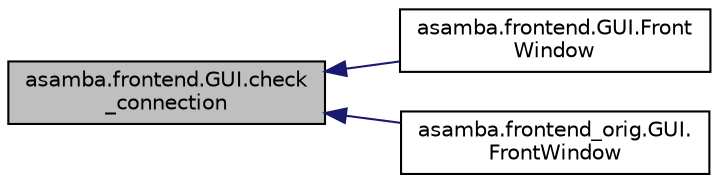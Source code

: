 digraph "asamba.frontend.GUI.check_connection"
{
  edge [fontname="Helvetica",fontsize="10",labelfontname="Helvetica",labelfontsize="10"];
  node [fontname="Helvetica",fontsize="10",shape=record];
  rankdir="LR";
  Node19 [label="asamba.frontend.GUI.check\l_connection",height=0.2,width=0.4,color="black", fillcolor="grey75", style="filled", fontcolor="black"];
  Node19 -> Node20 [dir="back",color="midnightblue",fontsize="10",style="solid",fontname="Helvetica"];
  Node20 [label="asamba.frontend.GUI.Front\lWindow",height=0.2,width=0.4,color="black", fillcolor="white", style="filled",URL="$classasamba_1_1frontend_1_1_g_u_i.html#acaec11d5fbe0228d9da0e3ba10a4ea33"];
  Node19 -> Node21 [dir="back",color="midnightblue",fontsize="10",style="solid",fontname="Helvetica"];
  Node21 [label="asamba.frontend_orig.GUI.\lFrontWindow",height=0.2,width=0.4,color="black", fillcolor="white", style="filled",URL="$classasamba_1_1frontend__orig_1_1_g_u_i.html#a0fd564268af273f977bc8065e26e110b"];
}
